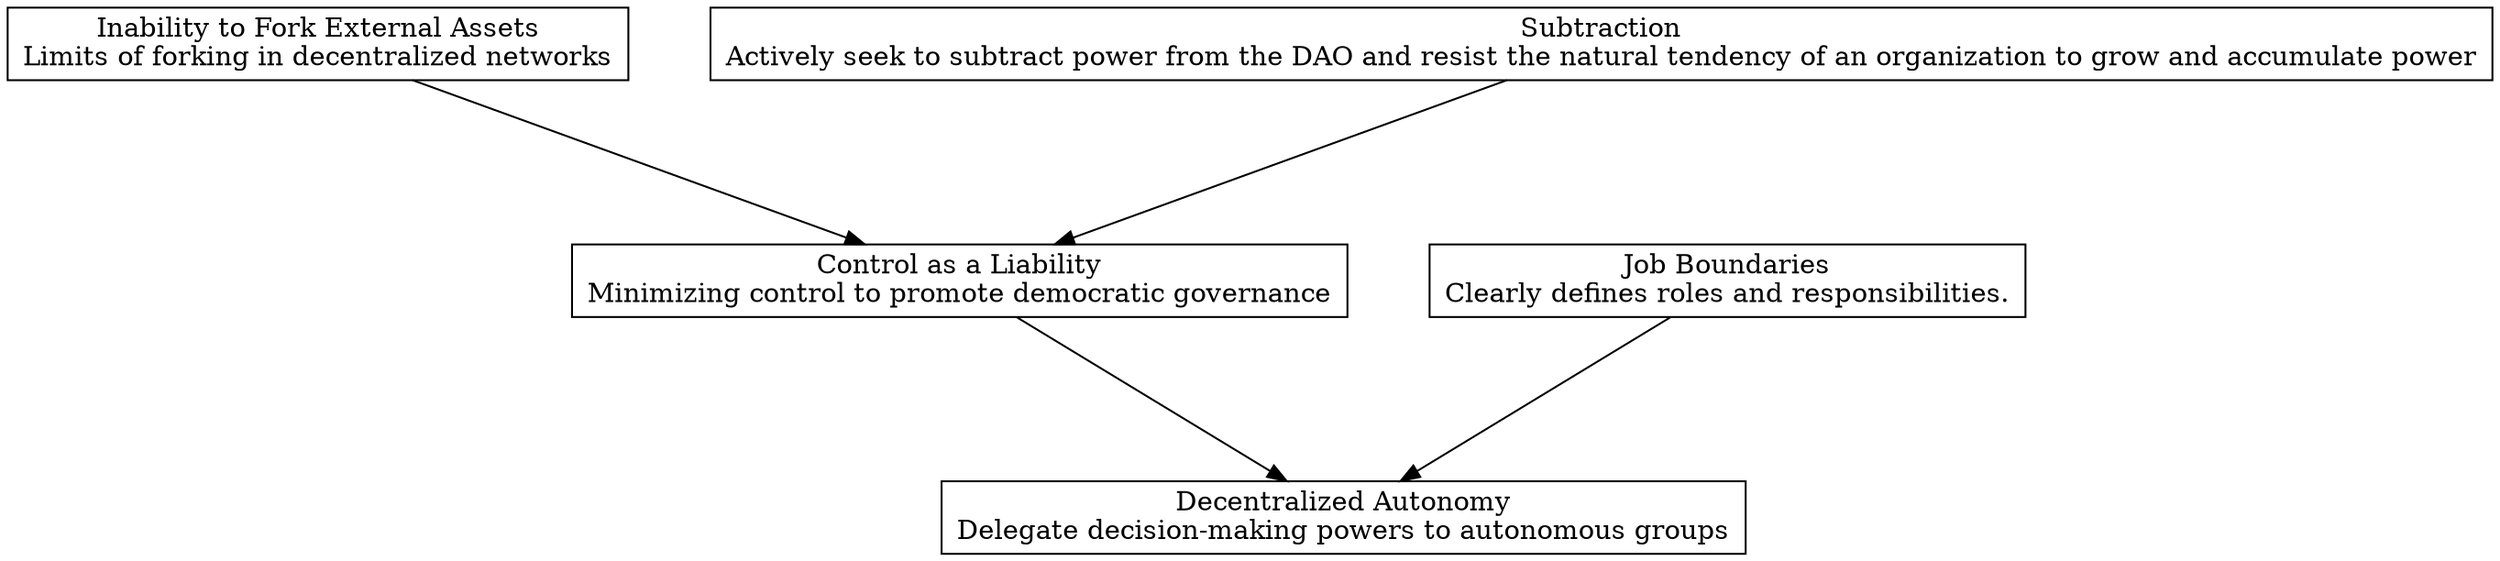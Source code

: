 digraph "" {
	graph [nodesep=0.6,
		rankdir=TB,
		ranksep=1.2
	];
	node [label="\N",
		shape=box
	];
	"Decentralized Autonomy"	[label="Decentralized Autonomy\nDelegate decision-making powers to autonomous groups"];
	"Control as a Liability"	[label="Control as a Liability\nMinimizing control to promote democratic governance"];
	"Control as a Liability" -> "Decentralized Autonomy";
	"Job Boundaries"	[label="Job Boundaries\nClearly defines roles and responsibilities."];
	"Job Boundaries" -> "Decentralized Autonomy";
	"Inability to Fork External Assets"	[label="Inability to Fork External Assets\nLimits of forking in decentralized networks"];
	"Inability to Fork External Assets" -> "Control as a Liability";
	Subtraction	[label="Subtraction\nActively seek to subtract power from the DAO and resist the natural tendency of an organization to grow and accumulate \
power"];
	Subtraction -> "Control as a Liability";
}
